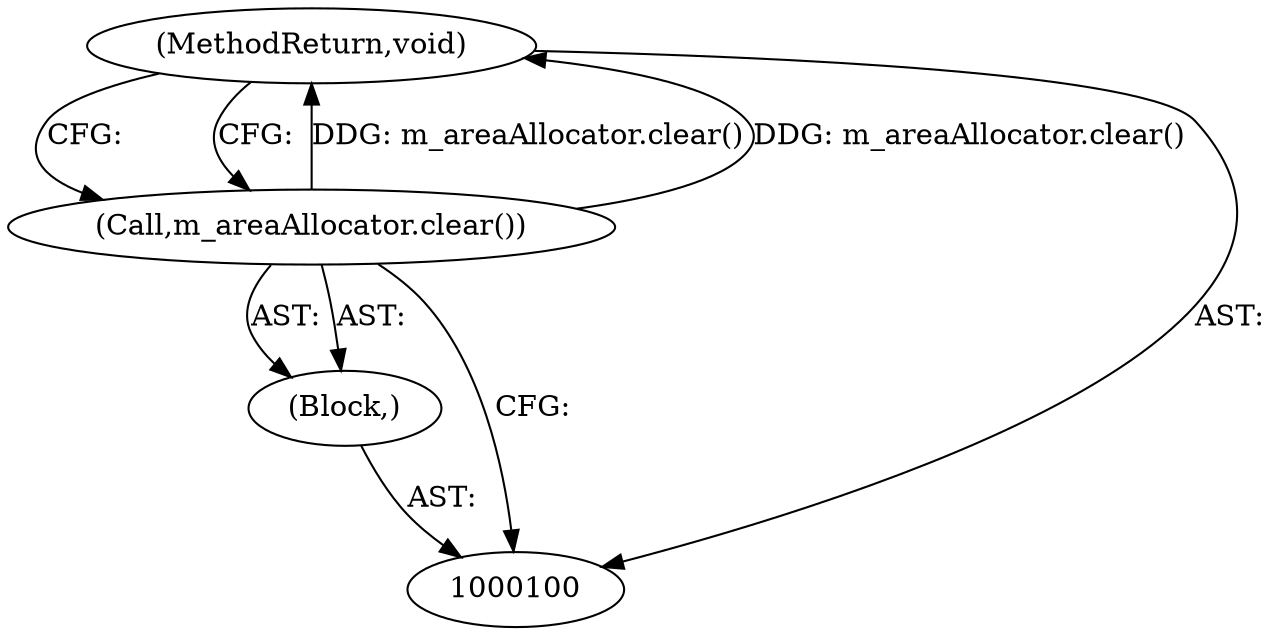 digraph "0_Chrome_d31f450c723ba46b53c1762e51188557447d85fd_3" {
"1000103" [label="(MethodReturn,void)"];
"1000101" [label="(Block,)"];
"1000102" [label="(Call,m_areaAllocator.clear())"];
"1000103" -> "1000100"  [label="AST: "];
"1000103" -> "1000102"  [label="CFG: "];
"1000102" -> "1000103"  [label="DDG: m_areaAllocator.clear()"];
"1000101" -> "1000100"  [label="AST: "];
"1000102" -> "1000101"  [label="AST: "];
"1000102" -> "1000101"  [label="AST: "];
"1000102" -> "1000100"  [label="CFG: "];
"1000103" -> "1000102"  [label="CFG: "];
"1000102" -> "1000103"  [label="DDG: m_areaAllocator.clear()"];
}
